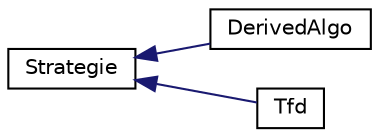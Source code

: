 digraph "Graphical Class Hierarchy"
{
  edge [fontname="Helvetica",fontsize="10",labelfontname="Helvetica",labelfontsize="10"];
  node [fontname="Helvetica",fontsize="10",shape=record];
  rankdir="LR";
  Node1 [label="Strategie",height=0.2,width=0.4,color="black", fillcolor="white", style="filled",URL="$class_strategie.html"];
  Node1 -> Node2 [dir="back",color="midnightblue",fontsize="10",style="solid",fontname="Helvetica"];
  Node2 [label="DerivedAlgo",height=0.2,width=0.4,color="black", fillcolor="white", style="filled",URL="$class_derived_algo.html"];
  Node1 -> Node3 [dir="back",color="midnightblue",fontsize="10",style="solid",fontname="Helvetica"];
  Node3 [label="Tfd",height=0.2,width=0.4,color="black", fillcolor="white", style="filled",URL="$class_tfd.html"];
}
